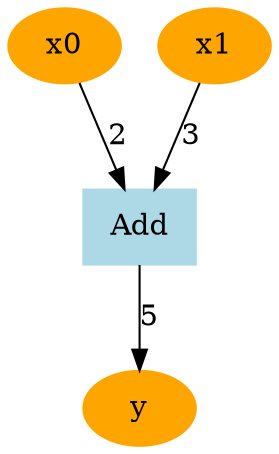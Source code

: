 digraph g{
1 [label="x0", color=orange, style=filled]
2 [label="x1", color=orange, style=filled]
3 [label="Add", color=lightblue, style=filled, shape=box]
4 [label="y", color=orange, style=filled]
1 -> 3 [label="2"]
2 -> 3 [label="3"]
3 -> 4 [label="5"]
}
